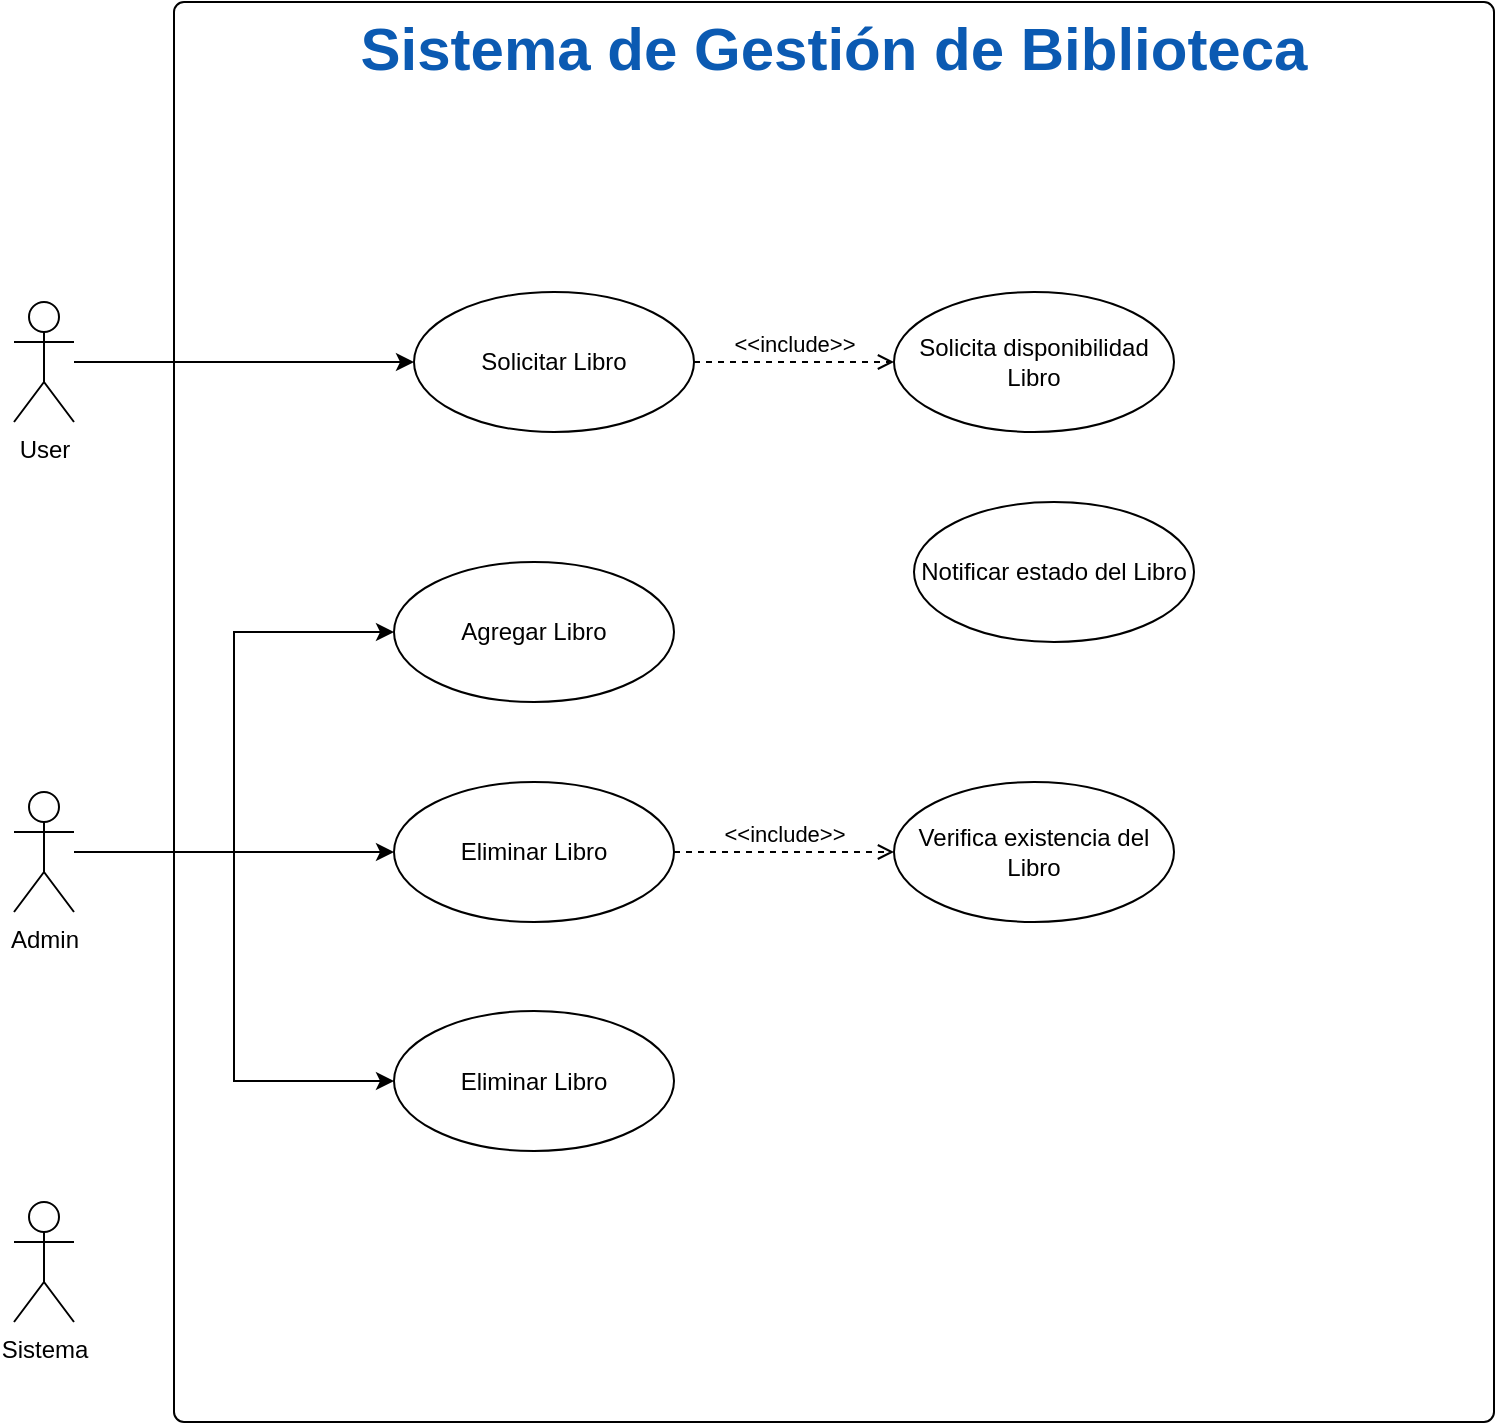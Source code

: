<mxfile version="24.6.4" type="github">
  <diagram name="casosDeUso" id="W8XPM-yQRozsr_15MBXP">
    <mxGraphModel dx="1026" dy="651" grid="1" gridSize="10" guides="1" tooltips="1" connect="1" arrows="1" fold="1" page="1" pageScale="1" pageWidth="827" pageHeight="1169" math="0" shadow="0">
      <root>
        <mxCell id="0" />
        <mxCell id="1" parent="0" />
        <mxCell id="RElPkKA84_Ooh-b24WHe-1" value="&lt;p style=&quot;margin: 0px; font-variant-numeric: normal; font-variant-east-asian: normal; font-variant-alternates: normal; font-kerning: auto; font-optical-sizing: auto; font-feature-settings: normal; font-variation-settings: normal; font-variant-position: normal; font-stretch: normal; line-height: normal; color: rgb(11, 90, 178); -webkit-text-stroke-color: rgb(0, 0, 0);&quot; class=&quot;p1&quot;&gt;&lt;span style=&quot;font-variant-ligatures: no-common-ligatures;&quot; class=&quot;s1&quot;&gt;&lt;b style=&quot;&quot;&gt;&lt;font style=&quot;font-size: 30px;&quot;&gt;Sistema de Gestión de Biblioteca&lt;/font&gt;&lt;/b&gt;&lt;/span&gt;&lt;/p&gt;" style="html=1;align=center;verticalAlign=top;rounded=1;absoluteArcSize=1;arcSize=10;dashed=0;whiteSpace=wrap;" vertex="1" parent="1">
          <mxGeometry x="140" y="80" width="660" height="710" as="geometry" />
        </mxCell>
        <mxCell id="RElPkKA84_Ooh-b24WHe-20" style="edgeStyle=orthogonalEdgeStyle;rounded=0;orthogonalLoop=1;jettySize=auto;html=1;entryX=0;entryY=0.5;entryDx=0;entryDy=0;" edge="1" parent="1" source="RElPkKA84_Ooh-b24WHe-2" target="RElPkKA84_Ooh-b24WHe-7">
          <mxGeometry relative="1" as="geometry" />
        </mxCell>
        <mxCell id="RElPkKA84_Ooh-b24WHe-2" value="User" style="shape=umlActor;verticalLabelPosition=bottom;verticalAlign=top;html=1;" vertex="1" parent="1">
          <mxGeometry x="60" y="230" width="30" height="60" as="geometry" />
        </mxCell>
        <mxCell id="RElPkKA84_Ooh-b24WHe-3" value="Agregar Libro" style="ellipse;whiteSpace=wrap;html=1;" vertex="1" parent="1">
          <mxGeometry x="250" y="360" width="140" height="70" as="geometry" />
        </mxCell>
        <mxCell id="RElPkKA84_Ooh-b24WHe-17" style="edgeStyle=orthogonalEdgeStyle;rounded=0;orthogonalLoop=1;jettySize=auto;html=1;entryX=0;entryY=0.5;entryDx=0;entryDy=0;" edge="1" parent="1" source="RElPkKA84_Ooh-b24WHe-4" target="RElPkKA84_Ooh-b24WHe-3">
          <mxGeometry relative="1" as="geometry" />
        </mxCell>
        <mxCell id="RElPkKA84_Ooh-b24WHe-18" style="edgeStyle=orthogonalEdgeStyle;rounded=0;orthogonalLoop=1;jettySize=auto;html=1;entryX=0;entryY=0.5;entryDx=0;entryDy=0;" edge="1" parent="1" source="RElPkKA84_Ooh-b24WHe-4" target="RElPkKA84_Ooh-b24WHe-13">
          <mxGeometry relative="1" as="geometry" />
        </mxCell>
        <mxCell id="RElPkKA84_Ooh-b24WHe-23" style="edgeStyle=orthogonalEdgeStyle;rounded=0;orthogonalLoop=1;jettySize=auto;html=1;entryX=0;entryY=0.5;entryDx=0;entryDy=0;" edge="1" parent="1" source="RElPkKA84_Ooh-b24WHe-4" target="RElPkKA84_Ooh-b24WHe-22">
          <mxGeometry relative="1" as="geometry" />
        </mxCell>
        <mxCell id="RElPkKA84_Ooh-b24WHe-4" value="Admin" style="shape=umlActor;verticalLabelPosition=bottom;verticalAlign=top;html=1;" vertex="1" parent="1">
          <mxGeometry x="60" y="475" width="30" height="60" as="geometry" />
        </mxCell>
        <mxCell id="RElPkKA84_Ooh-b24WHe-7" value="Solicitar Libro" style="ellipse;whiteSpace=wrap;html=1;" vertex="1" parent="1">
          <mxGeometry x="260" y="225" width="140" height="70" as="geometry" />
        </mxCell>
        <mxCell id="RElPkKA84_Ooh-b24WHe-8" value="Solicita disponibilidad Libro" style="ellipse;whiteSpace=wrap;html=1;" vertex="1" parent="1">
          <mxGeometry x="500" y="225" width="140" height="70" as="geometry" />
        </mxCell>
        <mxCell id="RElPkKA84_Ooh-b24WHe-9" value="Sistema" style="shape=umlActor;verticalLabelPosition=bottom;verticalAlign=top;html=1;" vertex="1" parent="1">
          <mxGeometry x="60" y="680" width="30" height="60" as="geometry" />
        </mxCell>
        <mxCell id="RElPkKA84_Ooh-b24WHe-11" value="&amp;lt;&amp;lt;include&amp;gt;&amp;gt;" style="html=1;verticalAlign=bottom;labelBackgroundColor=none;endArrow=open;endFill=0;dashed=1;rounded=0;exitX=1;exitY=0.5;exitDx=0;exitDy=0;entryX=0;entryY=0.5;entryDx=0;entryDy=0;" edge="1" parent="1" source="RElPkKA84_Ooh-b24WHe-7" target="RElPkKA84_Ooh-b24WHe-8">
          <mxGeometry width="160" relative="1" as="geometry">
            <mxPoint x="380" y="350" as="sourcePoint" />
            <mxPoint x="540" y="350" as="targetPoint" />
            <mxPoint as="offset" />
          </mxGeometry>
        </mxCell>
        <mxCell id="RElPkKA84_Ooh-b24WHe-13" value="Eliminar Libro" style="ellipse;whiteSpace=wrap;html=1;" vertex="1" parent="1">
          <mxGeometry x="250" y="470" width="140" height="70" as="geometry" />
        </mxCell>
        <mxCell id="RElPkKA84_Ooh-b24WHe-14" value="Verifica existencia del Libro" style="ellipse;whiteSpace=wrap;html=1;" vertex="1" parent="1">
          <mxGeometry x="500" y="470" width="140" height="70" as="geometry" />
        </mxCell>
        <mxCell id="RElPkKA84_Ooh-b24WHe-15" value="&amp;lt;&amp;lt;include&amp;gt;&amp;gt;" style="html=1;verticalAlign=bottom;labelBackgroundColor=none;endArrow=open;endFill=0;dashed=1;rounded=0;exitX=1;exitY=0.5;exitDx=0;exitDy=0;entryX=0;entryY=0.5;entryDx=0;entryDy=0;" edge="1" parent="1" source="RElPkKA84_Ooh-b24WHe-13" target="RElPkKA84_Ooh-b24WHe-14">
          <mxGeometry x="-0.001" width="160" relative="1" as="geometry">
            <mxPoint x="400" y="540" as="sourcePoint" />
            <mxPoint x="500" y="540" as="targetPoint" />
            <mxPoint as="offset" />
          </mxGeometry>
        </mxCell>
        <mxCell id="RElPkKA84_Ooh-b24WHe-21" value="Notificar estado del Libro" style="ellipse;whiteSpace=wrap;html=1;" vertex="1" parent="1">
          <mxGeometry x="510" y="330" width="140" height="70" as="geometry" />
        </mxCell>
        <mxCell id="RElPkKA84_Ooh-b24WHe-22" value="Eliminar Libro" style="ellipse;whiteSpace=wrap;html=1;" vertex="1" parent="1">
          <mxGeometry x="250" y="584.5" width="140" height="70" as="geometry" />
        </mxCell>
      </root>
    </mxGraphModel>
  </diagram>
</mxfile>

